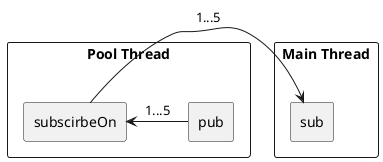 @startuml
'skinparam linetype polyline
'skinparam linetype ortho

rectangle "Main Thread" as mThread {


	rectangle "sub" as sub {

	}
}

rectangle "Pool Thread" as pThread {
	rectangle "pub" as pub {

	}

	rectangle "subscirbeOn" as sOn {

	}
}

pub -l-> sOn :1...5
sOn -l-> sub :1...5
'sOn --> pub:start thread
'pub -l-> sub :1...5





@enduml